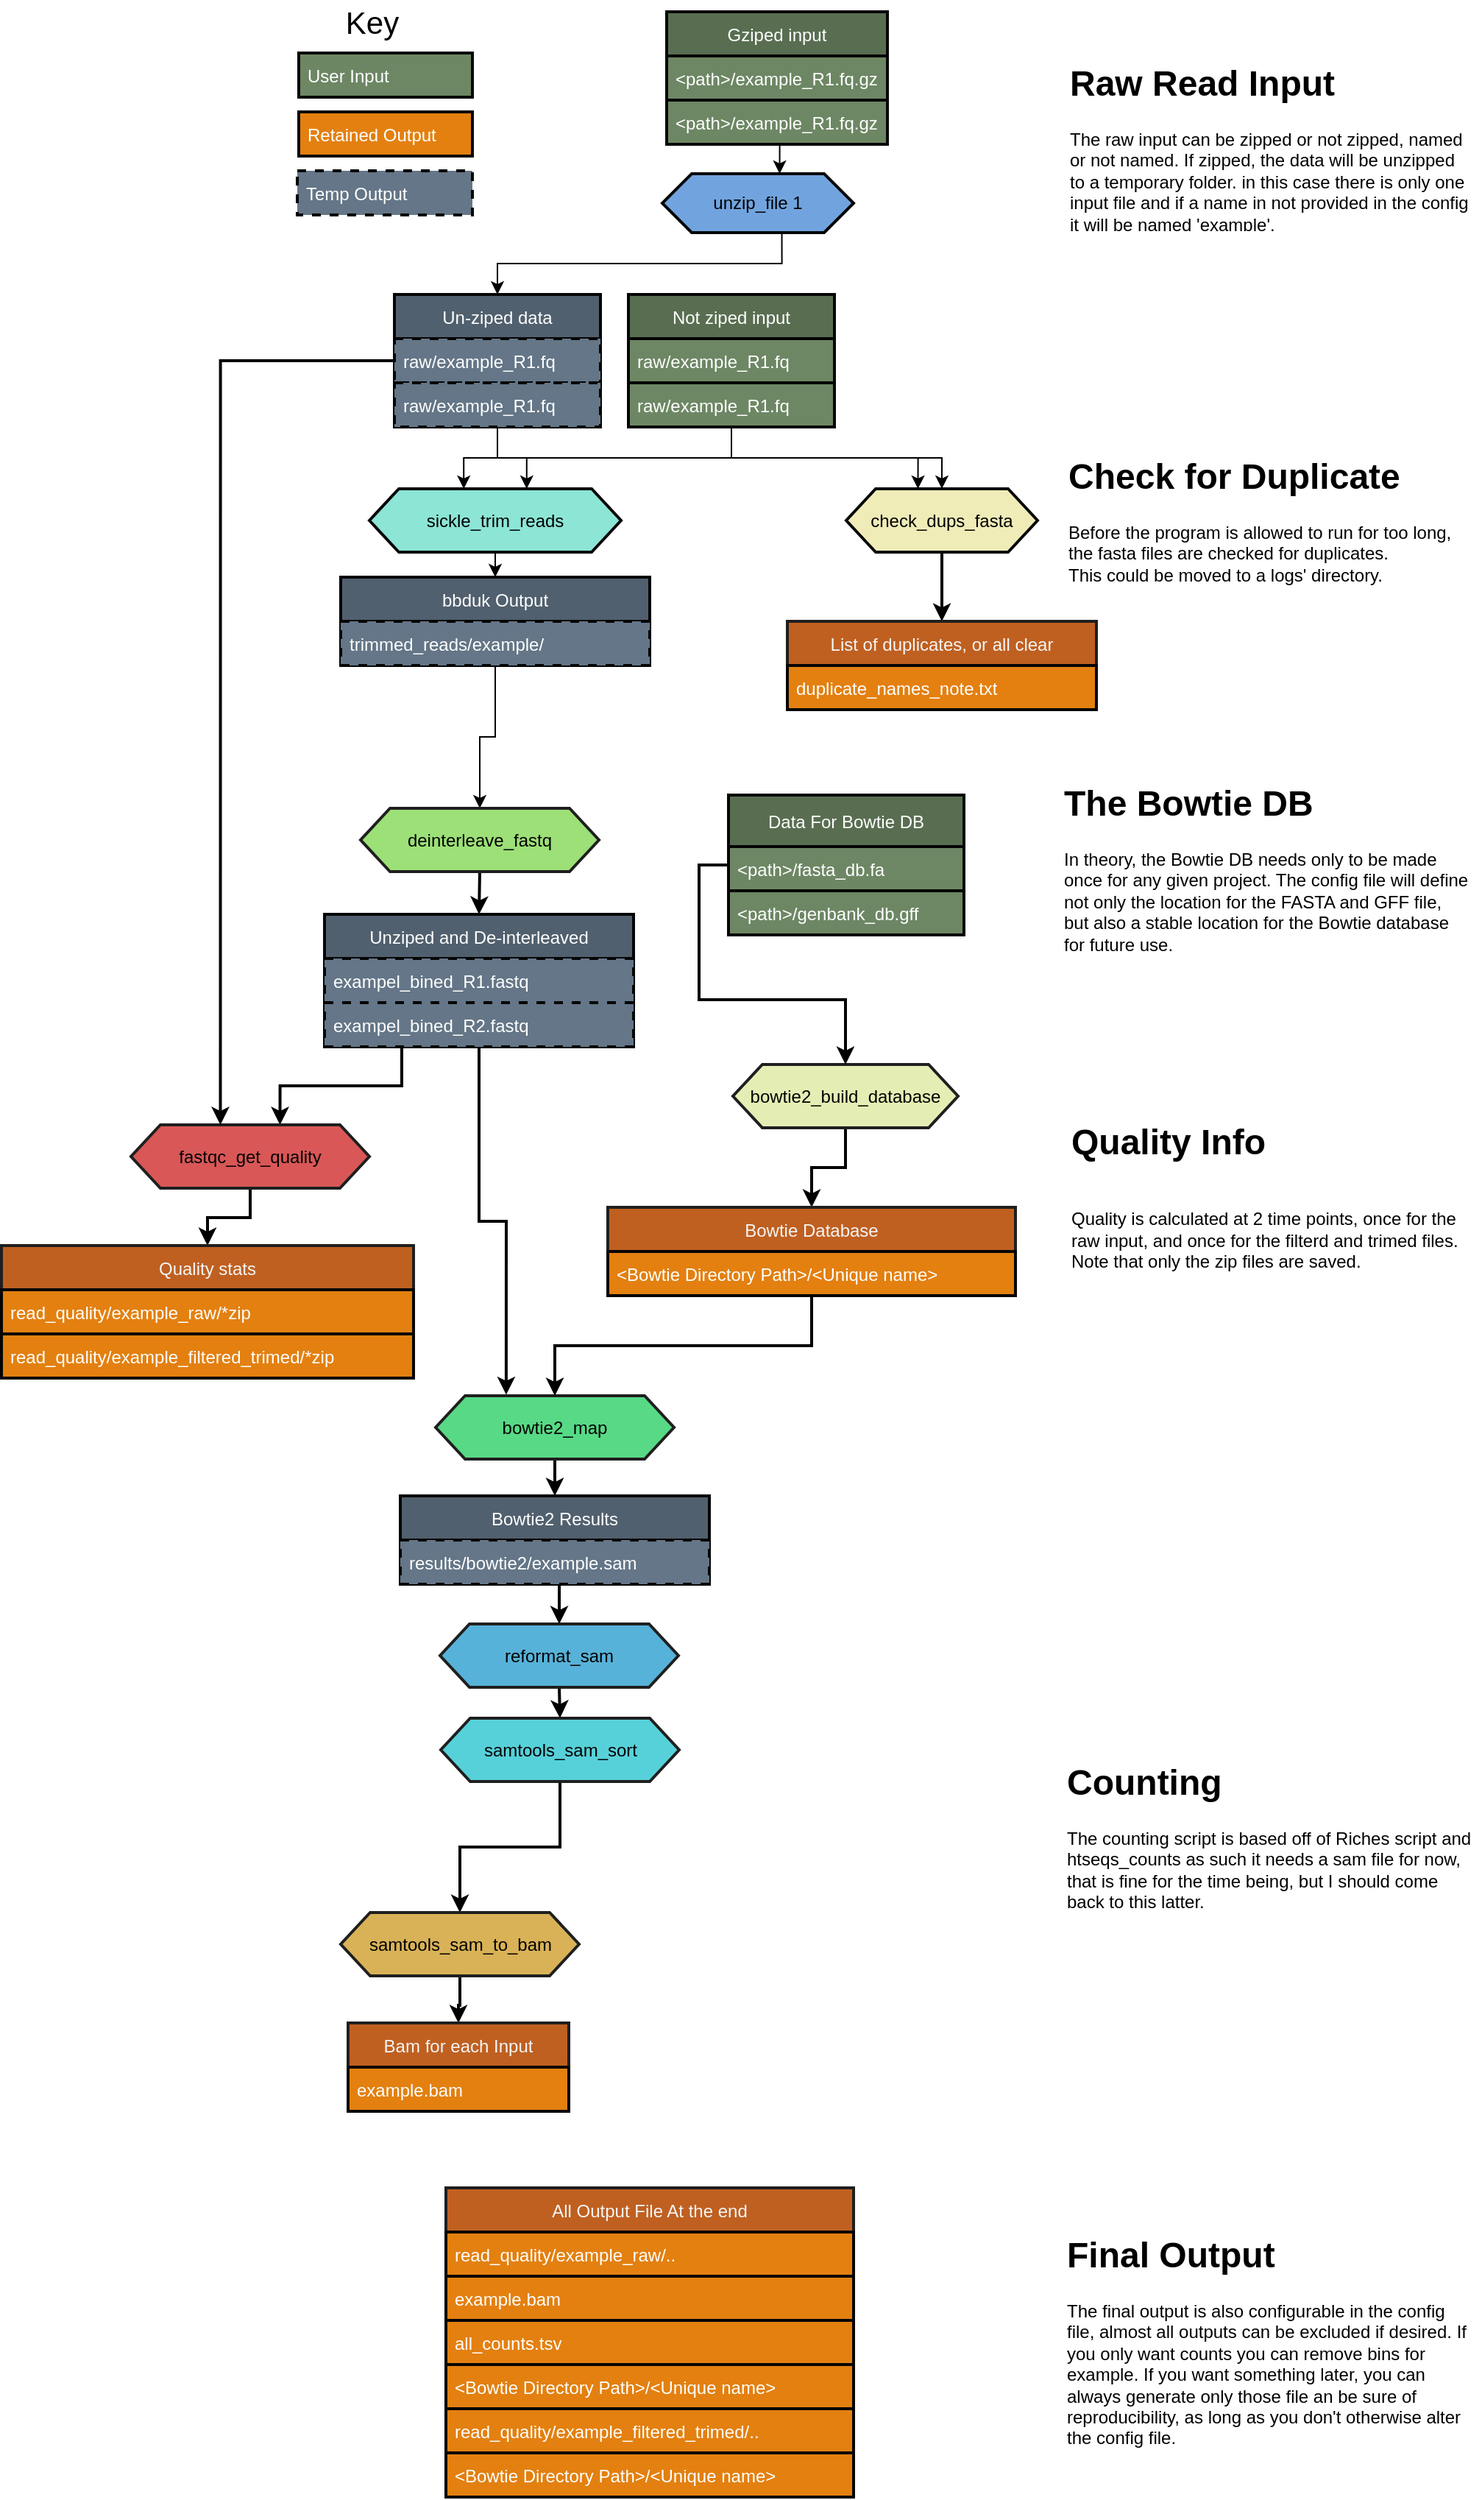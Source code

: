 <mxfile version="18.1.3" type="github"><diagram id="f_M_BV4vzWHAYqFdbZKb" name="Page-1"><mxGraphModel dx="2196" dy="816" grid="1" gridSize="10" guides="1" tooltips="1" connect="1" arrows="1" fold="1" page="1" pageScale="1" pageWidth="850" pageHeight="1100" math="0" shadow="0"><root><mxCell id="0"/><mxCell id="1" parent="0"/><mxCell id="i98yv0iWhbBMQ4a5bC5F-25" style="edgeStyle=orthogonalEdgeStyle;rounded=0;orthogonalLoop=1;jettySize=auto;html=1;exitX=0.625;exitY=1;exitDx=0;exitDy=0;entryX=0.5;entryY=0;entryDx=0;entryDy=0;fontSize=21;" parent="1" source="i98yv0iWhbBMQ4a5bC5F-2" target="i98yv0iWhbBMQ4a5bC5F-12" edge="1"><mxGeometry relative="1" as="geometry"/></mxCell><mxCell id="i98yv0iWhbBMQ4a5bC5F-2" value="unzip_file 1" style="shape=hexagon;perimeter=hexagonPerimeter2;whiteSpace=wrap;html=1;fixedSize=1;fillColor=#71a4df;fontColor=#000000;strokeColor=#050505;strokeWidth=2;" parent="1" vertex="1"><mxGeometry x="289" y="146" width="130" height="40" as="geometry"/></mxCell><mxCell id="i98yv0iWhbBMQ4a5bC5F-24" style="edgeStyle=orthogonalEdgeStyle;rounded=0;orthogonalLoop=1;jettySize=auto;html=1;exitX=0.5;exitY=1;exitDx=0;exitDy=0;entryX=0.375;entryY=0;entryDx=0;entryDy=0;fontSize=21;" parent="1" source="i98yv0iWhbBMQ4a5bC5F-4" edge="1"><mxGeometry relative="1" as="geometry"><mxPoint x="368.75" y="146" as="targetPoint"/></mxGeometry></mxCell><mxCell id="i98yv0iWhbBMQ4a5bC5F-4" value="Gziped input" style="swimlane;fontStyle=0;childLayout=stackLayout;horizontal=1;startSize=30;horizontalStack=0;resizeParent=1;resizeParentMax=0;resizeLast=0;collapsible=1;marginBottom=0;strokeColor=#050505;fillColor=#596E51;fontColor=#ffffff;strokeWidth=2;" parent="1" vertex="1"><mxGeometry x="292" y="36" width="150" height="90" as="geometry"/></mxCell><mxCell id="i98yv0iWhbBMQ4a5bC5F-5" value="&lt;path&gt;/example_R1.fq.gz" style="text;strokeColor=#050505;fillColor=#6d8764;align=left;verticalAlign=middle;spacingLeft=4;spacingRight=4;overflow=hidden;points=[[0,0.5],[1,0.5]];portConstraint=eastwest;rotatable=0;fontColor=#ffffff;strokeWidth=2;" parent="i98yv0iWhbBMQ4a5bC5F-4" vertex="1"><mxGeometry y="30" width="150" height="30" as="geometry"/></mxCell><mxCell id="i98yv0iWhbBMQ4a5bC5F-6" value="&lt;path&gt;/example_R1.fq.gz" style="text;strokeColor=#050505;fillColor=#6d8764;align=left;verticalAlign=middle;spacingLeft=4;spacingRight=4;overflow=hidden;points=[[0,0.5],[1,0.5]];portConstraint=eastwest;rotatable=0;fontColor=#ffffff;strokeWidth=2;" parent="i98yv0iWhbBMQ4a5bC5F-4" vertex="1"><mxGeometry y="60" width="150" height="30" as="geometry"/></mxCell><mxCell id="i98yv0iWhbBMQ4a5bC5F-26" style="edgeStyle=orthogonalEdgeStyle;rounded=0;orthogonalLoop=1;jettySize=auto;html=1;exitX=0.5;exitY=1;exitDx=0;exitDy=0;entryX=0.625;entryY=0;entryDx=0;entryDy=0;fontSize=21;" parent="1" source="i98yv0iWhbBMQ4a5bC5F-8" target="i98yv0iWhbBMQ4a5bC5F-22" edge="1"><mxGeometry relative="1" as="geometry"/></mxCell><mxCell id="i98yv0iWhbBMQ4a5bC5F-42" style="edgeStyle=orthogonalEdgeStyle;rounded=0;orthogonalLoop=1;jettySize=auto;html=1;exitX=0.5;exitY=1;exitDx=0;exitDy=0;entryX=0.5;entryY=0;entryDx=0;entryDy=0;fontSize=21;" parent="1" source="i98yv0iWhbBMQ4a5bC5F-8" target="i98yv0iWhbBMQ4a5bC5F-21" edge="1"><mxGeometry relative="1" as="geometry"/></mxCell><mxCell id="i98yv0iWhbBMQ4a5bC5F-8" value="Not ziped input" style="swimlane;fontStyle=0;childLayout=stackLayout;horizontal=1;startSize=30;horizontalStack=0;resizeParent=1;resizeParentMax=0;resizeLast=0;collapsible=1;marginBottom=0;strokeColor=#050505;fillColor=#596E51;fontColor=#ffffff;strokeWidth=2;" parent="1" vertex="1"><mxGeometry x="266" y="228" width="140" height="90" as="geometry"/></mxCell><mxCell id="i98yv0iWhbBMQ4a5bC5F-9" value="raw/example_R1.fq" style="text;strokeColor=#050505;fillColor=#6d8764;align=left;verticalAlign=middle;spacingLeft=4;spacingRight=4;overflow=hidden;points=[[0,0.5],[1,0.5]];portConstraint=eastwest;rotatable=0;fontColor=#ffffff;strokeWidth=2;" parent="i98yv0iWhbBMQ4a5bC5F-8" vertex="1"><mxGeometry y="30" width="140" height="30" as="geometry"/></mxCell><mxCell id="i98yv0iWhbBMQ4a5bC5F-10" value="raw/example_R1.fq" style="text;strokeColor=#050505;fillColor=#6d8764;align=left;verticalAlign=middle;spacingLeft=4;spacingRight=4;overflow=hidden;points=[[0,0.5],[1,0.5]];portConstraint=eastwest;rotatable=0;fontColor=#ffffff;strokeWidth=2;" parent="i98yv0iWhbBMQ4a5bC5F-8" vertex="1"><mxGeometry y="60" width="140" height="30" as="geometry"/></mxCell><mxCell id="i98yv0iWhbBMQ4a5bC5F-11" value="&lt;h1&gt;Raw Read Input&lt;/h1&gt;&lt;div&gt;The raw input can be zipped or not zipped, named or not named. If zipped, the data will be unzipped to a temporary folder. in this case there is only one input file and if a name in not provided in the config it will be named 'example'.&lt;br&gt;&lt;/div&gt;" style="text;html=1;strokeColor=none;fillColor=none;spacing=5;spacingTop=-20;whiteSpace=wrap;overflow=hidden;rounded=0;" parent="1" vertex="1"><mxGeometry x="561" y="65" width="280" height="120" as="geometry"/></mxCell><mxCell id="i98yv0iWhbBMQ4a5bC5F-27" style="edgeStyle=orthogonalEdgeStyle;rounded=0;orthogonalLoop=1;jettySize=auto;html=1;exitX=0.5;exitY=1;exitDx=0;exitDy=0;entryX=0.375;entryY=0;entryDx=0;entryDy=0;fontSize=21;" parent="1" source="i98yv0iWhbBMQ4a5bC5F-12" target="i98yv0iWhbBMQ4a5bC5F-22" edge="1"><mxGeometry relative="1" as="geometry"/></mxCell><mxCell id="i98yv0iWhbBMQ4a5bC5F-43" style="edgeStyle=orthogonalEdgeStyle;rounded=0;orthogonalLoop=1;jettySize=auto;html=1;exitX=0.5;exitY=1;exitDx=0;exitDy=0;entryX=0.375;entryY=0;entryDx=0;entryDy=0;fontSize=21;" parent="1" source="i98yv0iWhbBMQ4a5bC5F-12" target="i98yv0iWhbBMQ4a5bC5F-21" edge="1"><mxGeometry relative="1" as="geometry"/></mxCell><mxCell id="i98yv0iWhbBMQ4a5bC5F-12" value="Un-ziped data" style="swimlane;fontStyle=0;childLayout=stackLayout;horizontal=1;startSize=30;horizontalStack=0;resizeParent=1;resizeParentMax=0;resizeLast=0;collapsible=1;marginBottom=0;strokeColor=#050505;fillColor=#51606E;fontColor=#ffffff;strokeWidth=2;labelBackgroundColor=none;" parent="1" vertex="1"><mxGeometry x="107" y="228" width="140" height="90" as="geometry"/></mxCell><mxCell id="i98yv0iWhbBMQ4a5bC5F-13" value="raw/example_R1.fq" style="text;strokeColor=#050505;fillColor=#647687;align=left;verticalAlign=middle;spacingLeft=4;spacingRight=4;overflow=hidden;points=[[0,0.5],[1,0.5]];portConstraint=eastwest;rotatable=0;fontColor=#ffffff;strokeWidth=2;dashed=1;" parent="i98yv0iWhbBMQ4a5bC5F-12" vertex="1"><mxGeometry y="30" width="140" height="30" as="geometry"/></mxCell><mxCell id="i98yv0iWhbBMQ4a5bC5F-14" value="raw/example_R1.fq" style="text;strokeColor=#050505;fillColor=#647687;align=left;verticalAlign=middle;spacingLeft=4;spacingRight=4;overflow=hidden;points=[[0,0.5],[1,0.5]];portConstraint=eastwest;rotatable=0;fontColor=#ffffff;strokeWidth=2;dashed=1;" parent="i98yv0iWhbBMQ4a5bC5F-12" vertex="1"><mxGeometry y="60" width="140" height="30" as="geometry"/></mxCell><mxCell id="i98yv0iWhbBMQ4a5bC5F-49" style="edgeStyle=orthogonalEdgeStyle;rounded=0;orthogonalLoop=1;jettySize=auto;html=1;exitX=0.5;exitY=1;exitDx=0;exitDy=0;entryX=0.5;entryY=0;entryDx=0;entryDy=0;fontSize=21;strokeWidth=2;" parent="1" source="i98yv0iWhbBMQ4a5bC5F-21" target="i98yv0iWhbBMQ4a5bC5F-45" edge="1"><mxGeometry relative="1" as="geometry"/></mxCell><mxCell id="i98yv0iWhbBMQ4a5bC5F-21" value="check_dups_fasta" style="shape=hexagon;perimeter=hexagonPerimeter2;whiteSpace=wrap;html=1;fixedSize=1;fillColor=#efecb8;fontColor=#000000;strokeColor=#050505;strokeWidth=2;" parent="1" vertex="1"><mxGeometry x="414" y="360" width="130" height="43" as="geometry"/></mxCell><mxCell id="i98yv0iWhbBMQ4a5bC5F-32" style="edgeStyle=orthogonalEdgeStyle;rounded=0;orthogonalLoop=1;jettySize=auto;html=1;exitX=0.5;exitY=1;exitDx=0;exitDy=0;entryX=0.5;entryY=0;entryDx=0;entryDy=0;fontSize=21;" parent="1" source="i98yv0iWhbBMQ4a5bC5F-22" target="i98yv0iWhbBMQ4a5bC5F-28" edge="1"><mxGeometry relative="1" as="geometry"/></mxCell><mxCell id="i98yv0iWhbBMQ4a5bC5F-22" value="sickle_trim_reads" style="shape=hexagon;perimeter=hexagonPerimeter2;whiteSpace=wrap;html=1;fixedSize=1;fillColor=#8ce5d5;fontColor=#000000;strokeColor=#050505;strokeWidth=2;" parent="1" vertex="1"><mxGeometry x="90" y="360" width="171" height="43" as="geometry"/></mxCell><mxCell id="i98yv0iWhbBMQ4a5bC5F-23" value="Temp Output" style="text;strokeColor=#050505;fillColor=#647687;align=left;verticalAlign=middle;spacingLeft=4;spacingRight=4;overflow=hidden;points=[[0,0.5],[1,0.5]];portConstraint=eastwest;rotatable=0;fontColor=#ffffff;strokeWidth=2;dashed=1;" parent="1" vertex="1"><mxGeometry x="41" y="144" width="119" height="30" as="geometry"/></mxCell><mxCell id="-OF0QKcgcDuHiEm2MXml-1" style="edgeStyle=orthogonalEdgeStyle;rounded=0;orthogonalLoop=1;jettySize=auto;html=1;exitX=0.5;exitY=1;exitDx=0;exitDy=0;entryX=0.5;entryY=0;entryDx=0;entryDy=0;" parent="1" source="i98yv0iWhbBMQ4a5bC5F-28" target="i98yv0iWhbBMQ4a5bC5F-59" edge="1"><mxGeometry relative="1" as="geometry"/></mxCell><mxCell id="i98yv0iWhbBMQ4a5bC5F-28" value="bbduk Output" style="swimlane;fontStyle=0;childLayout=stackLayout;horizontal=1;startSize=30;horizontalStack=0;resizeParent=1;resizeParentMax=0;resizeLast=0;collapsible=1;marginBottom=0;strokeColor=#050505;fillColor=#51606E;fontColor=#ffffff;strokeWidth=2;labelBackgroundColor=none;direction=east;" parent="1" vertex="1"><mxGeometry x="70.5" y="420" width="210" height="60" as="geometry"/></mxCell><mxCell id="i98yv0iWhbBMQ4a5bC5F-30" value="trimmed_reads/example/" style="text;strokeColor=#050505;fillColor=#647687;align=left;verticalAlign=middle;spacingLeft=4;spacingRight=4;overflow=hidden;points=[[0,0.5],[1,0.5]];portConstraint=eastwest;rotatable=0;fontColor=#ffffff;strokeWidth=2;dashed=1;" parent="i98yv0iWhbBMQ4a5bC5F-28" vertex="1"><mxGeometry y="30" width="210" height="30" as="geometry"/></mxCell><mxCell id="i98yv0iWhbBMQ4a5bC5F-45" value="List of duplicates, or all clear" style="swimlane;fontStyle=0;childLayout=stackLayout;horizontal=1;startSize=30;horizontalStack=0;resizeParent=1;resizeParentMax=0;resizeLast=0;collapsible=1;marginBottom=0;strokeColor=#1F1F1F;fillColor=#BF6021;fontColor=#F5F5F5;strokeWidth=2;labelBackgroundColor=none;" parent="1" vertex="1"><mxGeometry x="374" y="450" width="210" height="60" as="geometry"/></mxCell><mxCell id="i98yv0iWhbBMQ4a5bC5F-46" value="duplicate_names_note.txt" style="text;strokeColor=#050505;fillColor=#E38010;align=left;verticalAlign=middle;spacingLeft=4;spacingRight=4;overflow=hidden;points=[[0,0.5],[1,0.5]];portConstraint=eastwest;rotatable=0;fontColor=#FFFFFF;strokeWidth=2;" parent="i98yv0iWhbBMQ4a5bC5F-45" vertex="1"><mxGeometry y="30" width="210" height="30" as="geometry"/></mxCell><mxCell id="i98yv0iWhbBMQ4a5bC5F-51" value="&lt;h1&gt;Check for Duplicate&lt;br&gt;&lt;/h1&gt;&lt;div&gt;Before the program is allowed to run for too long, the fasta files are checked for duplicates. &lt;br&gt;&lt;/div&gt;This could be moved to a logs' directory." style="text;html=1;strokeColor=none;fillColor=none;spacing=5;spacingTop=-20;whiteSpace=wrap;overflow=hidden;rounded=0;" parent="1" vertex="1"><mxGeometry x="560" y="332" width="284" height="120" as="geometry"/></mxCell><mxCell id="i98yv0iWhbBMQ4a5bC5F-54" value="Key" style="text;html=1;strokeColor=none;fillColor=none;align=center;verticalAlign=middle;whiteSpace=wrap;rounded=0;labelBackgroundColor=none;fontSize=21;" parent="1" vertex="1"><mxGeometry x="62" y="28" width="60" height="30" as="geometry"/></mxCell><mxCell id="i98yv0iWhbBMQ4a5bC5F-71" style="edgeStyle=orthogonalEdgeStyle;rounded=0;orthogonalLoop=1;jettySize=auto;html=1;exitX=0.5;exitY=1;exitDx=0;exitDy=0;entryX=0.5;entryY=0;entryDx=0;entryDy=0;fontSize=21;strokeWidth=2;" parent="1" source="i98yv0iWhbBMQ4a5bC5F-59" target="i98yv0iWhbBMQ4a5bC5F-67" edge="1"><mxGeometry relative="1" as="geometry"/></mxCell><mxCell id="i98yv0iWhbBMQ4a5bC5F-59" value="deinterleave_fastq" style="shape=hexagon;perimeter=hexagonPerimeter2;whiteSpace=wrap;html=1;fixedSize=1;fillColor=#9ce077;fontColor=#000000;strokeColor=#1F1F1F;strokeWidth=2;" parent="1" vertex="1"><mxGeometry x="84" y="577" width="162" height="43" as="geometry"/></mxCell><mxCell id="i98yv0iWhbBMQ4a5bC5F-123" style="edgeStyle=orthogonalEdgeStyle;rounded=0;orthogonalLoop=1;jettySize=auto;html=1;exitX=0.5;exitY=1;exitDx=0;exitDy=0;entryX=0.296;entryY=-0.016;entryDx=0;entryDy=0;entryPerimeter=0;fontSize=21;fontColor=#FFFFFF;strokeWidth=2;" parent="1" source="i98yv0iWhbBMQ4a5bC5F-67" target="i98yv0iWhbBMQ4a5bC5F-73" edge="1"><mxGeometry relative="1" as="geometry"/></mxCell><mxCell id="i98yv0iWhbBMQ4a5bC5F-125" style="edgeStyle=orthogonalEdgeStyle;rounded=0;orthogonalLoop=1;jettySize=auto;html=1;exitX=0.25;exitY=1;exitDx=0;exitDy=0;entryX=0.625;entryY=0;entryDx=0;entryDy=0;fontSize=21;fontColor=#FFFFFF;strokeWidth=2;" parent="1" source="i98yv0iWhbBMQ4a5bC5F-67" target="i98yv0iWhbBMQ4a5bC5F-80" edge="1"><mxGeometry relative="1" as="geometry"/></mxCell><mxCell id="i98yv0iWhbBMQ4a5bC5F-67" value="Unziped and De-interleaved" style="swimlane;fontStyle=0;childLayout=stackLayout;horizontal=1;startSize=30;horizontalStack=0;resizeParent=1;resizeParentMax=0;resizeLast=0;collapsible=1;marginBottom=0;strokeColor=#050505;fillColor=#51606E;fontColor=#ffffff;strokeWidth=2;labelBackgroundColor=none;" parent="1" vertex="1"><mxGeometry x="59.5" y="649" width="210" height="90" as="geometry"/></mxCell><mxCell id="i98yv0iWhbBMQ4a5bC5F-68" value="exampel_bined_R1.fastq" style="text;strokeColor=#050505;fillColor=#647687;align=left;verticalAlign=middle;spacingLeft=4;spacingRight=4;overflow=hidden;points=[[0,0.5],[1,0.5]];portConstraint=eastwest;rotatable=0;fontColor=#ffffff;strokeWidth=2;dashed=1;" parent="i98yv0iWhbBMQ4a5bC5F-67" vertex="1"><mxGeometry y="30" width="210" height="30" as="geometry"/></mxCell><mxCell id="i98yv0iWhbBMQ4a5bC5F-69" value="exampel_bined_R2.fastq" style="text;strokeColor=#050505;fillColor=#647687;align=left;verticalAlign=middle;spacingLeft=4;spacingRight=4;overflow=hidden;points=[[0,0.5],[1,0.5]];portConstraint=eastwest;rotatable=0;fontColor=#ffffff;strokeWidth=2;dashed=1;" parent="i98yv0iWhbBMQ4a5bC5F-67" vertex="1"><mxGeometry y="60" width="210" height="30" as="geometry"/></mxCell><mxCell id="i98yv0iWhbBMQ4a5bC5F-116" style="edgeStyle=orthogonalEdgeStyle;rounded=0;orthogonalLoop=1;jettySize=auto;html=1;exitX=0.5;exitY=1;exitDx=0;exitDy=0;entryX=0.5;entryY=0;entryDx=0;entryDy=0;fontSize=21;fontColor=#FFFFFF;strokeWidth=2;" parent="1" source="i98yv0iWhbBMQ4a5bC5F-72" target="i98yv0iWhbBMQ4a5bC5F-113" edge="1"><mxGeometry relative="1" as="geometry"/></mxCell><mxCell id="i98yv0iWhbBMQ4a5bC5F-72" value="bowtie2_build_database" style="shape=hexagon;perimeter=hexagonPerimeter2;whiteSpace=wrap;html=1;fixedSize=1;fillColor=#e4eeb4;fontColor=#000000;strokeColor=#1F1F1F;strokeWidth=2;" parent="1" vertex="1"><mxGeometry x="337" y="751" width="153" height="43" as="geometry"/></mxCell><mxCell id="i98yv0iWhbBMQ4a5bC5F-122" style="edgeStyle=orthogonalEdgeStyle;rounded=0;orthogonalLoop=1;jettySize=auto;html=1;exitX=0.5;exitY=1;exitDx=0;exitDy=0;entryX=0.5;entryY=0;entryDx=0;entryDy=0;fontSize=21;fontColor=#FFFFFF;strokeWidth=2;" parent="1" source="i98yv0iWhbBMQ4a5bC5F-73" target="i98yv0iWhbBMQ4a5bC5F-119" edge="1"><mxGeometry relative="1" as="geometry"/></mxCell><mxCell id="i98yv0iWhbBMQ4a5bC5F-73" value="bowtie2_map" style="shape=hexagon;perimeter=hexagonPerimeter2;whiteSpace=wrap;html=1;fixedSize=1;fillColor=#57d985;fontColor=#000000;strokeColor=#1F1F1F;strokeWidth=2;" parent="1" vertex="1"><mxGeometry x="135" y="976" width="162" height="43" as="geometry"/></mxCell><mxCell id="i98yv0iWhbBMQ4a5bC5F-127" style="edgeStyle=orthogonalEdgeStyle;rounded=0;orthogonalLoop=1;jettySize=auto;html=1;exitX=0.5;exitY=1;exitDx=0;exitDy=0;entryX=0.5;entryY=0;entryDx=0;entryDy=0;fontSize=21;fontColor=#FFFFFF;strokeWidth=2;" parent="1" source="i98yv0iWhbBMQ4a5bC5F-74" target="i98yv0iWhbBMQ4a5bC5F-75" edge="1"><mxGeometry relative="1" as="geometry"/></mxCell><mxCell id="i98yv0iWhbBMQ4a5bC5F-74" value="reformat_sam" style="shape=hexagon;perimeter=hexagonPerimeter2;whiteSpace=wrap;html=1;fixedSize=1;fillColor=#57b2d9;fontColor=#000000;strokeColor=#1F1F1F;strokeWidth=2;" parent="1" vertex="1"><mxGeometry x="138" y="1131" width="162" height="43" as="geometry"/></mxCell><mxCell id="i98yv0iWhbBMQ4a5bC5F-129" style="edgeStyle=orthogonalEdgeStyle;rounded=0;orthogonalLoop=1;jettySize=auto;html=1;exitX=0.5;exitY=1;exitDx=0;exitDy=0;entryX=0.5;entryY=0;entryDx=0;entryDy=0;fontSize=21;fontColor=#FFFFFF;strokeWidth=2;" parent="1" source="i98yv0iWhbBMQ4a5bC5F-75" target="i98yv0iWhbBMQ4a5bC5F-77" edge="1"><mxGeometry relative="1" as="geometry"/></mxCell><mxCell id="i98yv0iWhbBMQ4a5bC5F-75" value="samtools_sam_sort" style="shape=hexagon;perimeter=hexagonPerimeter2;whiteSpace=wrap;html=1;fixedSize=1;fillColor=#57d1d9;fontColor=#000000;strokeColor=#1F1F1F;strokeWidth=2;" parent="1" vertex="1"><mxGeometry x="138.5" y="1195" width="162" height="43" as="geometry"/></mxCell><mxCell id="i98yv0iWhbBMQ4a5bC5F-134" style="edgeStyle=orthogonalEdgeStyle;rounded=0;orthogonalLoop=1;jettySize=auto;html=1;exitX=0.5;exitY=1;exitDx=0;exitDy=0;fontSize=21;fontColor=#FFFFFF;strokeWidth=2;" parent="1" source="i98yv0iWhbBMQ4a5bC5F-77" target="i98yv0iWhbBMQ4a5bC5F-131" edge="1"><mxGeometry relative="1" as="geometry"/></mxCell><mxCell id="i98yv0iWhbBMQ4a5bC5F-77" value="samtools_sam_to_bam" style="shape=hexagon;perimeter=hexagonPerimeter2;whiteSpace=wrap;html=1;fixedSize=1;fillColor=#d9b257;fontColor=#000000;strokeColor=#1F1F1F;strokeWidth=2;" parent="1" vertex="1"><mxGeometry x="70.5" y="1327" width="162" height="43" as="geometry"/></mxCell><mxCell id="i98yv0iWhbBMQ4a5bC5F-92" style="edgeStyle=orthogonalEdgeStyle;rounded=0;orthogonalLoop=1;jettySize=auto;html=1;exitX=0.5;exitY=1;exitDx=0;exitDy=0;fontSize=21;fontColor=#FFFFFF;strokeWidth=2;entryX=0.5;entryY=0;entryDx=0;entryDy=0;" parent="1" source="i98yv0iWhbBMQ4a5bC5F-80" target="i98yv0iWhbBMQ4a5bC5F-98" edge="1"><mxGeometry relative="1" as="geometry"><mxPoint x="9" y="882" as="targetPoint"/></mxGeometry></mxCell><mxCell id="i98yv0iWhbBMQ4a5bC5F-80" value="fastqc_get_quality" style="shape=hexagon;perimeter=hexagonPerimeter2;whiteSpace=wrap;html=1;fixedSize=1;fillColor=#d95757;fontColor=#000000;strokeColor=#1F1F1F;strokeWidth=2;" parent="1" vertex="1"><mxGeometry x="-72" y="792" width="162" height="43" as="geometry"/></mxCell><mxCell id="i98yv0iWhbBMQ4a5bC5F-91" style="edgeStyle=orthogonalEdgeStyle;rounded=0;orthogonalLoop=1;jettySize=auto;html=1;exitX=0;exitY=0.5;exitDx=0;exitDy=0;entryX=0.375;entryY=0;entryDx=0;entryDy=0;fontSize=21;fontColor=#FFFFFF;strokeWidth=2;" parent="1" source="i98yv0iWhbBMQ4a5bC5F-13" target="i98yv0iWhbBMQ4a5bC5F-80" edge="1"><mxGeometry relative="1" as="geometry"/></mxCell><mxCell id="i98yv0iWhbBMQ4a5bC5F-98" value="Quality stats" style="swimlane;fontStyle=0;childLayout=stackLayout;horizontal=1;startSize=30;horizontalStack=0;resizeParent=1;resizeParentMax=0;resizeLast=0;collapsible=1;marginBottom=0;strokeColor=#1F1F1F;fillColor=#BF6021;fontColor=#F5F5F5;strokeWidth=2;labelBackgroundColor=none;" parent="1" vertex="1"><mxGeometry x="-160" y="874" width="280" height="90" as="geometry"/></mxCell><mxCell id="i98yv0iWhbBMQ4a5bC5F-100" value="read_quality/example_raw/*zip" style="text;strokeColor=#050505;fillColor=#E38010;align=left;verticalAlign=middle;spacingLeft=4;spacingRight=4;overflow=hidden;points=[[0,0.5],[1,0.5]];portConstraint=eastwest;rotatable=0;fontColor=#FFFFFF;strokeWidth=2;" parent="i98yv0iWhbBMQ4a5bC5F-98" vertex="1"><mxGeometry y="30" width="280" height="30" as="geometry"/></mxCell><mxCell id="i98yv0iWhbBMQ4a5bC5F-99" value="read_quality/example_filtered_trimed/*zip" style="text;strokeColor=#050505;fillColor=#E38010;align=left;verticalAlign=middle;spacingLeft=4;spacingRight=4;overflow=hidden;points=[[0,0.5],[1,0.5]];portConstraint=eastwest;rotatable=0;fontColor=#FFFFFF;strokeWidth=2;" parent="i98yv0iWhbBMQ4a5bC5F-98" vertex="1"><mxGeometry y="60" width="280" height="30" as="geometry"/></mxCell><mxCell id="i98yv0iWhbBMQ4a5bC5F-108" style="edgeStyle=orthogonalEdgeStyle;rounded=0;orthogonalLoop=1;jettySize=auto;html=1;exitX=0;exitY=0.5;exitDx=0;exitDy=0;entryX=0.5;entryY=0;entryDx=0;entryDy=0;fontSize=21;fontColor=#FFFFFF;strokeWidth=2;" parent="1" source="i98yv0iWhbBMQ4a5bC5F-102" target="i98yv0iWhbBMQ4a5bC5F-72" edge="1"><mxGeometry relative="1" as="geometry"/></mxCell><mxCell id="i98yv0iWhbBMQ4a5bC5F-102" value="Data For Bowtie DB" style="swimlane;fontStyle=0;childLayout=stackLayout;horizontal=1;startSize=35;horizontalStack=0;resizeParent=1;resizeParentMax=0;resizeLast=0;collapsible=1;marginBottom=0;strokeColor=#050505;fillColor=#596E51;fontColor=#ffffff;strokeWidth=2;" parent="1" vertex="1"><mxGeometry x="334" y="568" width="160" height="95" as="geometry"/></mxCell><mxCell id="i98yv0iWhbBMQ4a5bC5F-103" value="&lt;path&gt;/fasta_db.fa" style="text;strokeColor=#050505;fillColor=#6d8764;align=left;verticalAlign=middle;spacingLeft=4;spacingRight=4;overflow=hidden;points=[[0,0.5],[1,0.5]];portConstraint=eastwest;rotatable=0;fontColor=#ffffff;strokeWidth=2;" parent="i98yv0iWhbBMQ4a5bC5F-102" vertex="1"><mxGeometry y="35" width="160" height="30" as="geometry"/></mxCell><mxCell id="i98yv0iWhbBMQ4a5bC5F-104" value="&lt;path&gt;/genbank_db.gff" style="text;strokeColor=#050505;fillColor=#6d8764;align=left;verticalAlign=middle;spacingLeft=4;spacingRight=4;overflow=hidden;points=[[0,0.5],[1,0.5]];portConstraint=eastwest;rotatable=0;fontColor=#ffffff;strokeWidth=2;" parent="i98yv0iWhbBMQ4a5bC5F-102" vertex="1"><mxGeometry y="65" width="160" height="30" as="geometry"/></mxCell><mxCell id="i98yv0iWhbBMQ4a5bC5F-110" value=".gff" style="text;whiteSpace=wrap;html=1;fontSize=21;fontColor=#FFFFFF;" parent="1" vertex="1"><mxGeometry x="710" y="624" width="60" height="40" as="geometry"/></mxCell><mxCell id="i98yv0iWhbBMQ4a5bC5F-111" value="&lt;h1&gt;The Bowtie DB&lt;br&gt;&lt;/h1&gt;In theory, the Bowtie DB needs only to be made once for any given project. The config file will define not only the location for the FASTA and GFF file, but also a stable location for the Bowtie database for future use." style="text;html=1;strokeColor=none;fillColor=none;spacing=5;spacingTop=-20;whiteSpace=wrap;overflow=hidden;rounded=0;" parent="1" vertex="1"><mxGeometry x="557" y="554" width="284" height="160" as="geometry"/></mxCell><mxCell id="i98yv0iWhbBMQ4a5bC5F-117" style="edgeStyle=orthogonalEdgeStyle;rounded=0;orthogonalLoop=1;jettySize=auto;html=1;exitX=0.5;exitY=1;exitDx=0;exitDy=0;entryX=0.5;entryY=0;entryDx=0;entryDy=0;fontSize=21;fontColor=#FFFFFF;strokeWidth=2;" parent="1" source="i98yv0iWhbBMQ4a5bC5F-113" target="i98yv0iWhbBMQ4a5bC5F-73" edge="1"><mxGeometry relative="1" as="geometry"/></mxCell><mxCell id="i98yv0iWhbBMQ4a5bC5F-113" value="Bowtie Database" style="swimlane;fontStyle=0;childLayout=stackLayout;horizontal=1;startSize=30;horizontalStack=0;resizeParent=1;resizeParentMax=0;resizeLast=0;collapsible=1;marginBottom=0;strokeColor=#1F1F1F;fillColor=#BF6021;fontColor=#F5F5F5;strokeWidth=2;labelBackgroundColor=none;" parent="1" vertex="1"><mxGeometry x="252" y="848" width="277" height="60" as="geometry"/></mxCell><mxCell id="i98yv0iWhbBMQ4a5bC5F-114" value="&lt;Bowtie Directory Path&gt;/&lt;Unique name&gt;" style="text;strokeColor=#050505;fillColor=#E38010;align=left;verticalAlign=middle;spacingLeft=4;spacingRight=4;overflow=hidden;points=[[0,0.5],[1,0.5]];portConstraint=eastwest;rotatable=0;fontColor=#FFFFFF;strokeWidth=2;" parent="i98yv0iWhbBMQ4a5bC5F-113" vertex="1"><mxGeometry y="30" width="277" height="30" as="geometry"/></mxCell><mxCell id="i98yv0iWhbBMQ4a5bC5F-126" style="edgeStyle=orthogonalEdgeStyle;rounded=0;orthogonalLoop=1;jettySize=auto;html=1;exitX=0.5;exitY=1;exitDx=0;exitDy=0;entryX=0.5;entryY=0;entryDx=0;entryDy=0;fontSize=21;fontColor=#FFFFFF;strokeWidth=2;" parent="1" source="i98yv0iWhbBMQ4a5bC5F-119" target="i98yv0iWhbBMQ4a5bC5F-74" edge="1"><mxGeometry relative="1" as="geometry"/></mxCell><mxCell id="i98yv0iWhbBMQ4a5bC5F-119" value="Bowtie2 Results" style="swimlane;fontStyle=0;childLayout=stackLayout;horizontal=1;startSize=30;horizontalStack=0;resizeParent=1;resizeParentMax=0;resizeLast=0;collapsible=1;marginBottom=0;strokeColor=#050505;fillColor=#51606E;fontColor=#ffffff;strokeWidth=2;labelBackgroundColor=none;" parent="1" vertex="1"><mxGeometry x="111" y="1044" width="210" height="60" as="geometry"/></mxCell><mxCell id="i98yv0iWhbBMQ4a5bC5F-120" value="results/bowtie2/example.sam" style="text;strokeColor=#050505;fillColor=#647687;align=left;verticalAlign=middle;spacingLeft=4;spacingRight=4;overflow=hidden;points=[[0,0.5],[1,0.5]];portConstraint=eastwest;rotatable=0;fontColor=#ffffff;strokeWidth=2;dashed=1;" parent="i98yv0iWhbBMQ4a5bC5F-119" vertex="1"><mxGeometry y="30" width="210" height="30" as="geometry"/></mxCell><mxCell id="i98yv0iWhbBMQ4a5bC5F-131" value="Bam for each Input" style="swimlane;fontStyle=0;childLayout=stackLayout;horizontal=1;startSize=30;horizontalStack=0;resizeParent=1;resizeParentMax=0;resizeLast=0;collapsible=1;marginBottom=0;strokeColor=#1F1F1F;fillColor=#BF6021;fontColor=#F5F5F5;strokeWidth=2;labelBackgroundColor=none;" parent="1" vertex="1"><mxGeometry x="75.5" y="1402" width="150" height="60" as="geometry"/></mxCell><mxCell id="i98yv0iWhbBMQ4a5bC5F-132" value="example.bam" style="text;strokeColor=#050505;fillColor=#E38010;align=left;verticalAlign=middle;spacingLeft=4;spacingRight=4;overflow=hidden;points=[[0,0.5],[1,0.5]];portConstraint=eastwest;rotatable=0;fontColor=#FFFFFF;strokeWidth=2;" parent="i98yv0iWhbBMQ4a5bC5F-131" vertex="1"><mxGeometry y="30" width="150" height="30" as="geometry"/></mxCell><mxCell id="i98yv0iWhbBMQ4a5bC5F-135" value="&lt;h1&gt;Counting&lt;br&gt;&lt;/h1&gt;The counting script is based off of Riches script and htseqs_counts as such it needs a sam file for now, that is fine for the time being, but I should come back to this latter." style="text;html=1;strokeColor=none;fillColor=none;spacing=5;spacingTop=-20;whiteSpace=wrap;overflow=hidden;rounded=0;" parent="1" vertex="1"><mxGeometry x="559" y="1219" width="284" height="120" as="geometry"/></mxCell><mxCell id="i98yv0iWhbBMQ4a5bC5F-140" value="All Output File At the end" style="swimlane;fontStyle=0;childLayout=stackLayout;horizontal=1;startSize=30;horizontalStack=0;resizeParent=1;resizeParentMax=0;resizeLast=0;collapsible=1;marginBottom=0;strokeColor=#1F1F1F;fillColor=#BF6021;fontColor=#F5F5F5;strokeWidth=2;labelBackgroundColor=none;" parent="1" vertex="1"><mxGeometry x="142" y="1514" width="277" height="210" as="geometry"/></mxCell><mxCell id="i98yv0iWhbBMQ4a5bC5F-143" value="read_quality/example_raw/.." style="text;strokeColor=#050505;fillColor=#E38010;align=left;verticalAlign=middle;spacingLeft=4;spacingRight=4;overflow=hidden;points=[[0,0.5],[1,0.5]];portConstraint=eastwest;rotatable=0;fontColor=#FFFFFF;strokeWidth=2;" parent="i98yv0iWhbBMQ4a5bC5F-140" vertex="1"><mxGeometry y="30" width="277" height="30" as="geometry"/></mxCell><mxCell id="i98yv0iWhbBMQ4a5bC5F-146" value="example.bam" style="text;strokeColor=#050505;fillColor=#E38010;align=left;verticalAlign=middle;spacingLeft=4;spacingRight=4;overflow=hidden;points=[[0,0.5],[1,0.5]];portConstraint=eastwest;rotatable=0;fontColor=#FFFFFF;strokeWidth=2;" parent="i98yv0iWhbBMQ4a5bC5F-140" vertex="1"><mxGeometry y="60" width="277" height="30" as="geometry"/></mxCell><mxCell id="i98yv0iWhbBMQ4a5bC5F-148" value="all_counts.tsv" style="text;strokeColor=#050505;fillColor=#E38010;align=left;verticalAlign=middle;spacingLeft=4;spacingRight=4;overflow=hidden;points=[[0,0.5],[1,0.5]];portConstraint=eastwest;rotatable=0;fontColor=#FFFFFF;strokeWidth=2;" parent="i98yv0iWhbBMQ4a5bC5F-140" vertex="1"><mxGeometry y="90" width="277" height="30" as="geometry"/></mxCell><mxCell id="i98yv0iWhbBMQ4a5bC5F-150" value="&lt;Bowtie Directory Path&gt;/&lt;Unique name&gt;" style="text;strokeColor=#050505;fillColor=#E38010;align=left;verticalAlign=middle;spacingLeft=4;spacingRight=4;overflow=hidden;points=[[0,0.5],[1,0.5]];portConstraint=eastwest;rotatable=0;fontColor=#FFFFFF;strokeWidth=2;" parent="i98yv0iWhbBMQ4a5bC5F-140" vertex="1"><mxGeometry y="120" width="277" height="30" as="geometry"/></mxCell><mxCell id="i98yv0iWhbBMQ4a5bC5F-144" value="read_quality/example_filtered_trimed/.." style="text;strokeColor=#050505;fillColor=#E38010;align=left;verticalAlign=middle;spacingLeft=4;spacingRight=4;overflow=hidden;points=[[0,0.5],[1,0.5]];portConstraint=eastwest;rotatable=0;fontColor=#FFFFFF;strokeWidth=2;" parent="i98yv0iWhbBMQ4a5bC5F-140" vertex="1"><mxGeometry y="150" width="277" height="30" as="geometry"/></mxCell><mxCell id="i98yv0iWhbBMQ4a5bC5F-141" value="&lt;Bowtie Directory Path&gt;/&lt;Unique name&gt;" style="text;strokeColor=#050505;fillColor=#E38010;align=left;verticalAlign=middle;spacingLeft=4;spacingRight=4;overflow=hidden;points=[[0,0.5],[1,0.5]];portConstraint=eastwest;rotatable=0;fontColor=#FFFFFF;strokeWidth=2;" parent="i98yv0iWhbBMQ4a5bC5F-140" vertex="1"><mxGeometry y="180" width="277" height="30" as="geometry"/></mxCell><mxCell id="i98yv0iWhbBMQ4a5bC5F-151" value="&lt;h1&gt;Quality Info&lt;br&gt;&lt;/h1&gt;&lt;div&gt;&lt;br&gt;&lt;/div&gt;&lt;div&gt;Quality is calculated at 2 time points, once for the raw input, and once for the filterd and trimed files. Note that only the zip files are saved.&lt;br&gt;&lt;/div&gt;" style="text;html=1;strokeColor=none;fillColor=none;spacing=5;spacingTop=-20;whiteSpace=wrap;overflow=hidden;rounded=0;" parent="1" vertex="1"><mxGeometry x="562" y="784" width="283" height="160" as="geometry"/></mxCell><mxCell id="i98yv0iWhbBMQ4a5bC5F-152" value="Retained Output" style="text;strokeColor=#050505;fillColor=#E38010;align=left;verticalAlign=middle;spacingLeft=4;spacingRight=4;overflow=hidden;points=[[0,0.5],[1,0.5]];portConstraint=eastwest;rotatable=0;fontColor=#FFFFFF;strokeWidth=2;" parent="1" vertex="1"><mxGeometry x="42" y="104" width="118" height="30" as="geometry"/></mxCell><mxCell id="i98yv0iWhbBMQ4a5bC5F-153" value="&lt;h1&gt;Final Output&lt;br&gt;&lt;/h1&gt;The final output is also configurable in the config file, almost all outputs can be excluded if desired. If you only want counts you can remove bins for example. If you want something later, you can always generate only those file an be sure of reproducibility, as long as you don't otherwise alter the config file." style="text;html=1;strokeColor=none;fillColor=none;spacing=5;spacingTop=-20;whiteSpace=wrap;overflow=hidden;rounded=0;" parent="1" vertex="1"><mxGeometry x="559" y="1540" width="281" height="174" as="geometry"/></mxCell><mxCell id="i98yv0iWhbBMQ4a5bC5F-154" value="User Input" style="text;strokeColor=#050505;fillColor=#6d8764;align=left;verticalAlign=middle;spacingLeft=4;spacingRight=4;overflow=hidden;points=[[0,0.5],[1,0.5]];portConstraint=eastwest;rotatable=0;fontColor=#ffffff;strokeWidth=2;" parent="1" vertex="1"><mxGeometry x="42" y="64" width="118" height="30" as="geometry"/></mxCell></root></mxGraphModel></diagram></mxfile>